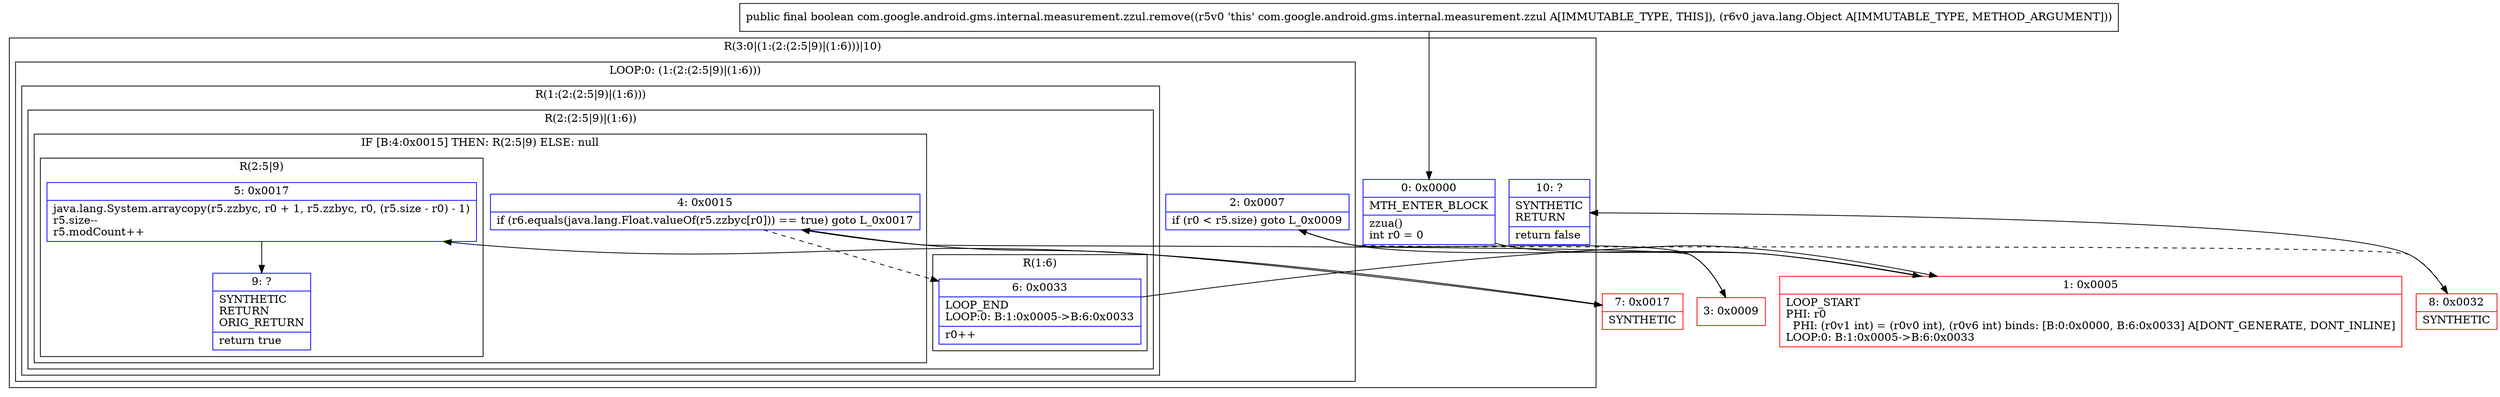 digraph "CFG forcom.google.android.gms.internal.measurement.zzul.remove(Ljava\/lang\/Object;)Z" {
subgraph cluster_Region_358762653 {
label = "R(3:0|(1:(2:(2:5|9)|(1:6)))|10)";
node [shape=record,color=blue];
Node_0 [shape=record,label="{0\:\ 0x0000|MTH_ENTER_BLOCK\l|zzua()\lint r0 = 0\l}"];
subgraph cluster_LoopRegion_1719200450 {
label = "LOOP:0: (1:(2:(2:5|9)|(1:6)))";
node [shape=record,color=blue];
Node_2 [shape=record,label="{2\:\ 0x0007|if (r0 \< r5.size) goto L_0x0009\l}"];
subgraph cluster_Region_110081873 {
label = "R(1:(2:(2:5|9)|(1:6)))";
node [shape=record,color=blue];
subgraph cluster_Region_1791413057 {
label = "R(2:(2:5|9)|(1:6))";
node [shape=record,color=blue];
subgraph cluster_IfRegion_1896320922 {
label = "IF [B:4:0x0015] THEN: R(2:5|9) ELSE: null";
node [shape=record,color=blue];
Node_4 [shape=record,label="{4\:\ 0x0015|if (r6.equals(java.lang.Float.valueOf(r5.zzbyc[r0])) == true) goto L_0x0017\l}"];
subgraph cluster_Region_1982203783 {
label = "R(2:5|9)";
node [shape=record,color=blue];
Node_5 [shape=record,label="{5\:\ 0x0017|java.lang.System.arraycopy(r5.zzbyc, r0 + 1, r5.zzbyc, r0, (r5.size \- r0) \- 1)\lr5.size\-\-\lr5.modCount++\l}"];
Node_9 [shape=record,label="{9\:\ ?|SYNTHETIC\lRETURN\lORIG_RETURN\l|return true\l}"];
}
}
subgraph cluster_Region_670808949 {
label = "R(1:6)";
node [shape=record,color=blue];
Node_6 [shape=record,label="{6\:\ 0x0033|LOOP_END\lLOOP:0: B:1:0x0005\-\>B:6:0x0033\l|r0++\l}"];
}
}
}
}
Node_10 [shape=record,label="{10\:\ ?|SYNTHETIC\lRETURN\l|return false\l}"];
}
Node_1 [shape=record,color=red,label="{1\:\ 0x0005|LOOP_START\lPHI: r0 \l  PHI: (r0v1 int) = (r0v0 int), (r0v6 int) binds: [B:0:0x0000, B:6:0x0033] A[DONT_GENERATE, DONT_INLINE]\lLOOP:0: B:1:0x0005\-\>B:6:0x0033\l}"];
Node_3 [shape=record,color=red,label="{3\:\ 0x0009}"];
Node_7 [shape=record,color=red,label="{7\:\ 0x0017|SYNTHETIC\l}"];
Node_8 [shape=record,color=red,label="{8\:\ 0x0032|SYNTHETIC\l}"];
MethodNode[shape=record,label="{public final boolean com.google.android.gms.internal.measurement.zzul.remove((r5v0 'this' com.google.android.gms.internal.measurement.zzul A[IMMUTABLE_TYPE, THIS]), (r6v0 java.lang.Object A[IMMUTABLE_TYPE, METHOD_ARGUMENT])) }"];
MethodNode -> Node_0;
Node_0 -> Node_1;
Node_2 -> Node_3;
Node_2 -> Node_8[style=dashed];
Node_4 -> Node_6[style=dashed];
Node_4 -> Node_7;
Node_5 -> Node_9;
Node_6 -> Node_1;
Node_1 -> Node_2;
Node_3 -> Node_4;
Node_7 -> Node_5;
Node_8 -> Node_10;
}

